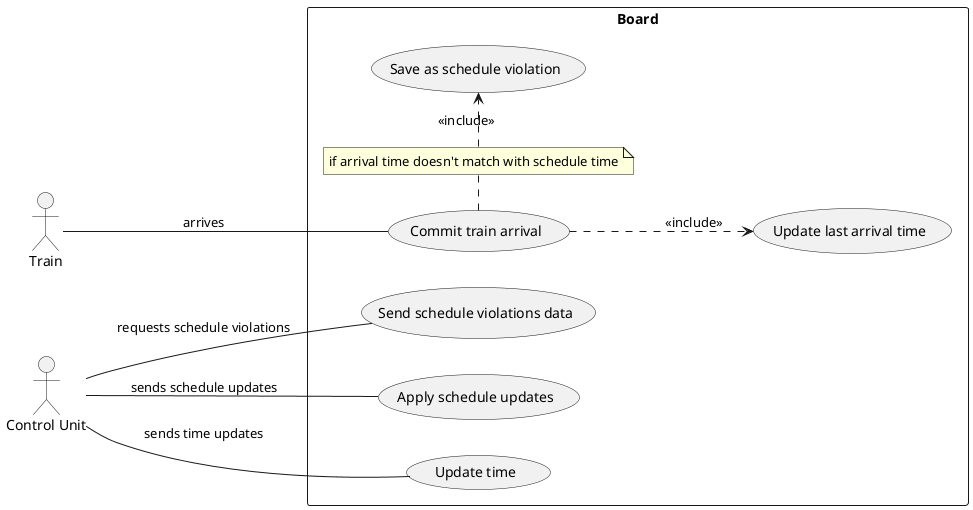 @startuml
left to right direction
skinparam packageStyle rectangle

actor Train
actor :Control Unit: as CU

rectangle Board {

Train -- (Commit train arrival) : arrives

note "if arrival time doesn't match with schedule time" as ifNote
(Commit train arrival) . ifNote
ifNote .> (Save as schedule violation) : <<include>>
(Commit train arrival) ..> (Update last arrival time) : <<include>>

CU -- (Send schedule violations data) : requests schedule violations
CU -- (Apply schedule updates) : sends schedule updates
CU -- (Update time) : \nsends time updates
}
@enduml